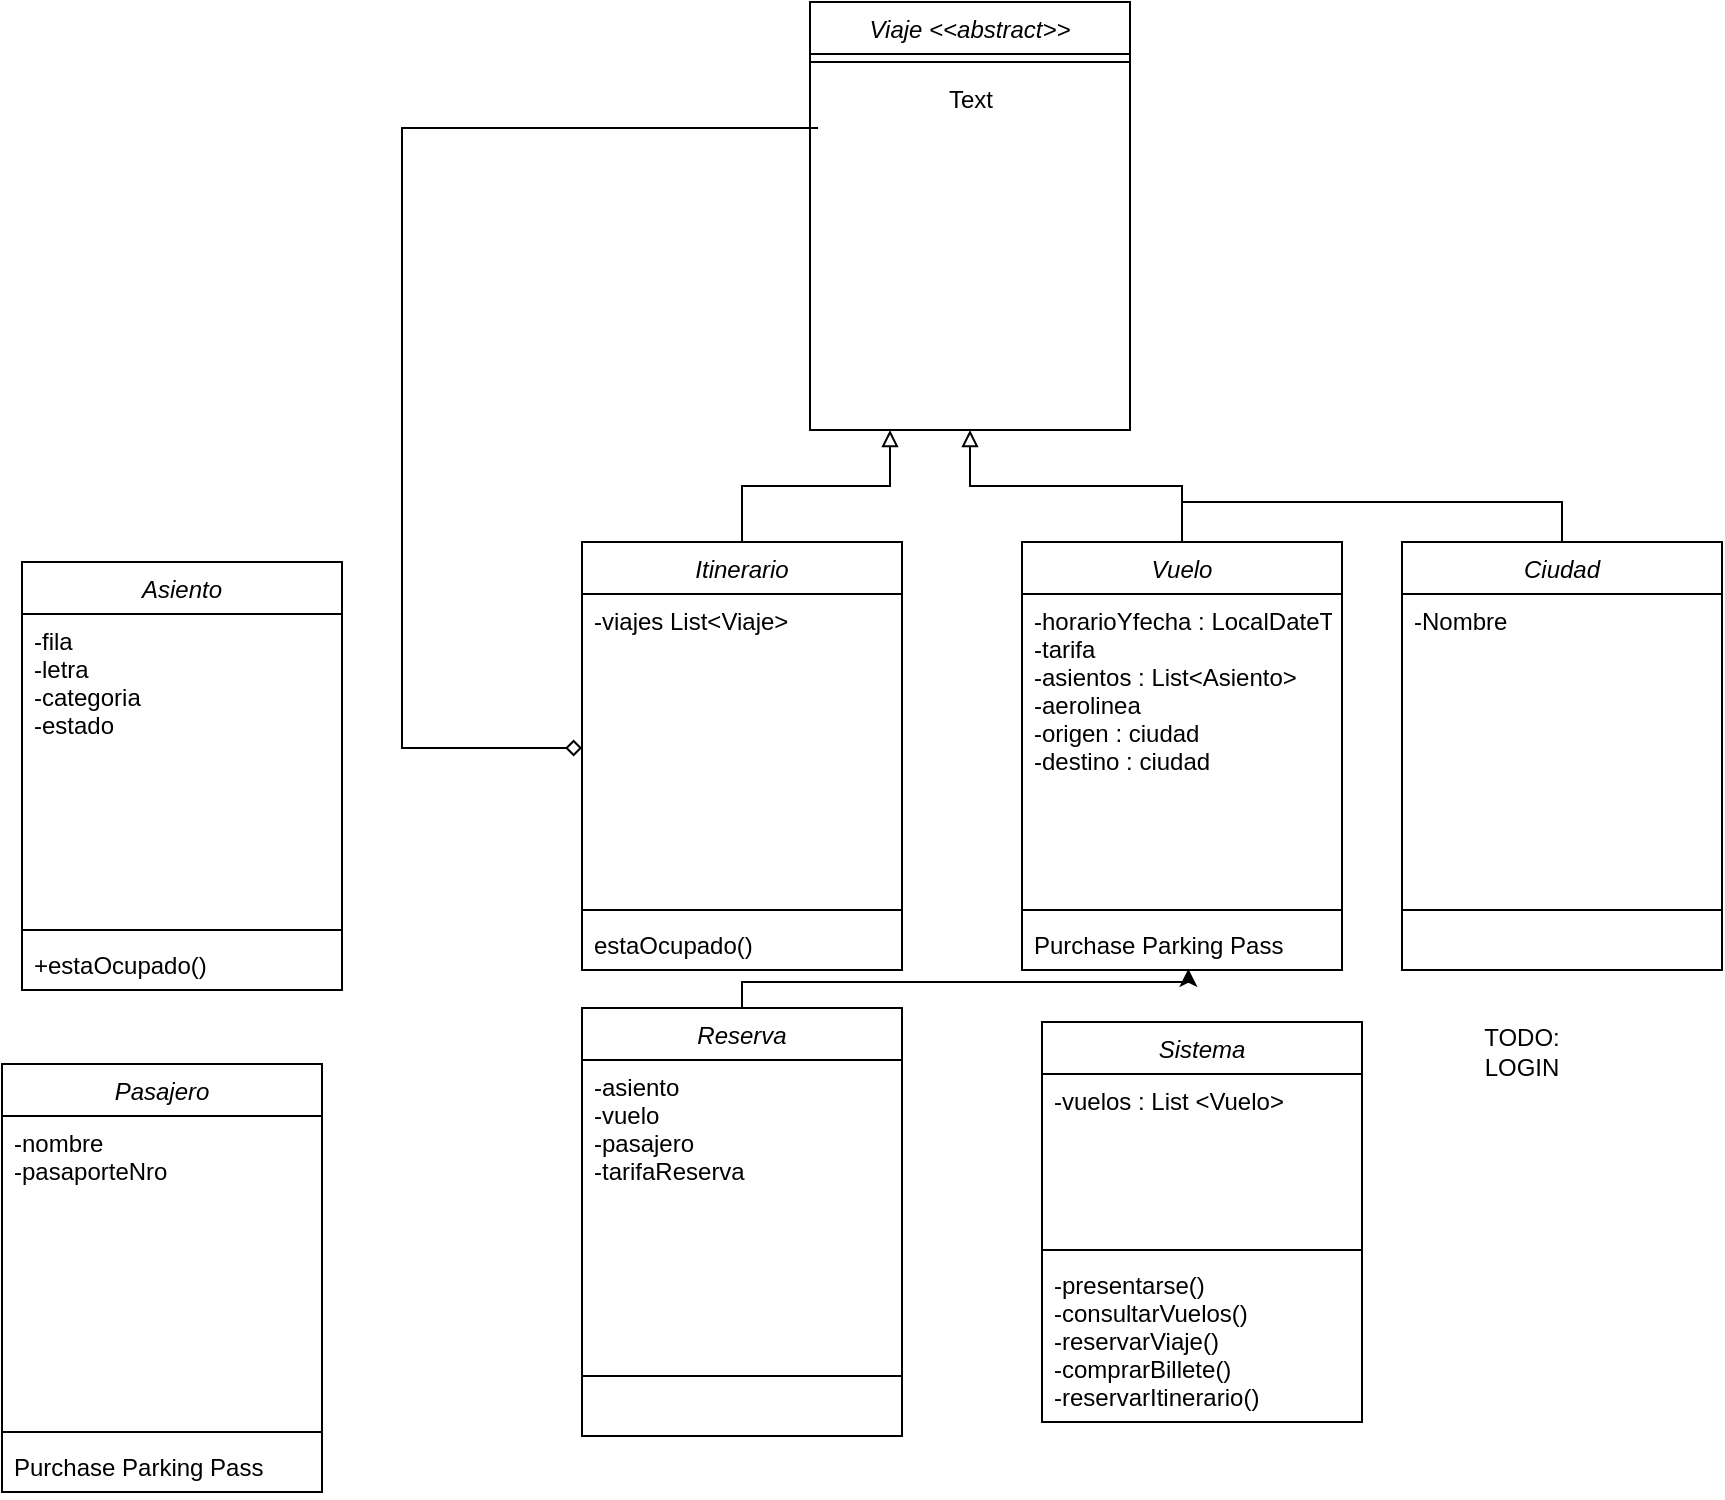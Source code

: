 <mxfile version="26.2.10">
  <diagram id="C5RBs43oDa-KdzZeNtuy" name="Page-1">
    <mxGraphModel dx="1373" dy="1471" grid="1" gridSize="10" guides="1" tooltips="1" connect="1" arrows="1" fold="1" page="1" pageScale="1" pageWidth="827" pageHeight="1169" math="0" shadow="0">
      <root>
        <mxCell id="WIyWlLk6GJQsqaUBKTNV-0" />
        <mxCell id="WIyWlLk6GJQsqaUBKTNV-1" parent="WIyWlLk6GJQsqaUBKTNV-0" />
        <mxCell id="dA4MM9OdtqrwGqWhIea1-58" style="edgeStyle=orthogonalEdgeStyle;rounded=0;orthogonalLoop=1;jettySize=auto;html=1;exitX=0.5;exitY=0;exitDx=0;exitDy=0;entryX=0.5;entryY=0;entryDx=0;entryDy=0;endArrow=none;startFill=0;" edge="1" parent="WIyWlLk6GJQsqaUBKTNV-1" source="dA4MM9OdtqrwGqWhIea1-0" target="dA4MM9OdtqrwGqWhIea1-49">
          <mxGeometry relative="1" as="geometry">
            <mxPoint x="250" y="69.729" as="targetPoint" />
            <mxPoint x="480" y="69.97" as="sourcePoint" />
          </mxGeometry>
        </mxCell>
        <mxCell id="dA4MM9OdtqrwGqWhIea1-61" style="edgeStyle=orthogonalEdgeStyle;rounded=0;orthogonalLoop=1;jettySize=auto;html=1;entryX=0.5;entryY=1;entryDx=0;entryDy=0;endArrow=block;endFill=0;" edge="1" parent="WIyWlLk6GJQsqaUBKTNV-1" source="dA4MM9OdtqrwGqWhIea1-0" target="dA4MM9OdtqrwGqWhIea1-45">
          <mxGeometry relative="1" as="geometry" />
        </mxCell>
        <mxCell id="dA4MM9OdtqrwGqWhIea1-0" value="Vuelo" style="swimlane;fontStyle=2;align=center;verticalAlign=top;childLayout=stackLayout;horizontal=1;startSize=26;horizontalStack=0;resizeParent=1;resizeLast=0;collapsible=1;marginBottom=0;rounded=0;shadow=0;strokeWidth=1;" vertex="1" parent="WIyWlLk6GJQsqaUBKTNV-1">
          <mxGeometry x="440" y="110" width="160" height="214" as="geometry">
            <mxRectangle x="230" y="140" width="160" height="26" as="alternateBounds" />
          </mxGeometry>
        </mxCell>
        <mxCell id="dA4MM9OdtqrwGqWhIea1-1" value="-horarioYfecha : LocalDateTime&#xa;-tarifa&#xa;-asientos : List&lt;Asiento&gt;&#xa;-aerolinea&#xa;-origen : ciudad&#xa;-destino : ciudad" style="text;align=left;verticalAlign=top;spacingLeft=4;spacingRight=4;overflow=hidden;rotatable=0;points=[[0,0.5],[1,0.5]];portConstraint=eastwest;" vertex="1" parent="dA4MM9OdtqrwGqWhIea1-0">
          <mxGeometry y="26" width="160" height="154" as="geometry" />
        </mxCell>
        <mxCell id="dA4MM9OdtqrwGqWhIea1-4" value="" style="line;html=1;strokeWidth=1;align=left;verticalAlign=middle;spacingTop=-1;spacingLeft=3;spacingRight=3;rotatable=0;labelPosition=right;points=[];portConstraint=eastwest;" vertex="1" parent="dA4MM9OdtqrwGqWhIea1-0">
          <mxGeometry y="180" width="160" height="8" as="geometry" />
        </mxCell>
        <mxCell id="dA4MM9OdtqrwGqWhIea1-5" value="Purchase Parking Pass" style="text;align=left;verticalAlign=top;spacingLeft=4;spacingRight=4;overflow=hidden;rotatable=0;points=[[0,0.5],[1,0.5]];portConstraint=eastwest;" vertex="1" parent="dA4MM9OdtqrwGqWhIea1-0">
          <mxGeometry y="188" width="160" height="26" as="geometry" />
        </mxCell>
        <mxCell id="dA4MM9OdtqrwGqWhIea1-11" value="Sistema" style="swimlane;fontStyle=2;align=center;verticalAlign=top;childLayout=stackLayout;horizontal=1;startSize=26;horizontalStack=0;resizeParent=1;resizeLast=0;collapsible=1;marginBottom=0;rounded=0;shadow=0;strokeWidth=1;" vertex="1" parent="WIyWlLk6GJQsqaUBKTNV-1">
          <mxGeometry x="450" y="350" width="160" height="200" as="geometry">
            <mxRectangle x="230" y="140" width="160" height="26" as="alternateBounds" />
          </mxGeometry>
        </mxCell>
        <mxCell id="dA4MM9OdtqrwGqWhIea1-12" value="-vuelos : List &lt;Vuelo&gt;" style="text;align=left;verticalAlign=top;spacingLeft=4;spacingRight=4;overflow=hidden;rotatable=0;points=[[0,0.5],[1,0.5]];portConstraint=eastwest;" vertex="1" parent="dA4MM9OdtqrwGqWhIea1-11">
          <mxGeometry y="26" width="160" height="84" as="geometry" />
        </mxCell>
        <mxCell id="dA4MM9OdtqrwGqWhIea1-15" value="" style="line;html=1;strokeWidth=1;align=left;verticalAlign=middle;spacingTop=-1;spacingLeft=3;spacingRight=3;rotatable=0;labelPosition=right;points=[];portConstraint=eastwest;" vertex="1" parent="dA4MM9OdtqrwGqWhIea1-11">
          <mxGeometry y="110" width="160" height="8" as="geometry" />
        </mxCell>
        <mxCell id="dA4MM9OdtqrwGqWhIea1-16" value="-presentarse()&#xa;-consultarVuelos()&#xa;-reservarViaje()&#xa;-comprarBillete()&#xa;-reservarItinerario()" style="text;align=left;verticalAlign=top;spacingLeft=4;spacingRight=4;overflow=hidden;rotatable=0;points=[[0,0.5],[1,0.5]];portConstraint=eastwest;" vertex="1" parent="dA4MM9OdtqrwGqWhIea1-11">
          <mxGeometry y="118" width="160" height="82" as="geometry" />
        </mxCell>
        <mxCell id="dA4MM9OdtqrwGqWhIea1-17" value="&lt;div&gt;TODO:&lt;/div&gt;&lt;div&gt;LOGIN&lt;/div&gt;" style="text;html=1;align=center;verticalAlign=middle;whiteSpace=wrap;rounded=0;" vertex="1" parent="WIyWlLk6GJQsqaUBKTNV-1">
          <mxGeometry x="660" y="350" width="60" height="30" as="geometry" />
        </mxCell>
        <mxCell id="dA4MM9OdtqrwGqWhIea1-32" value="Pasajero" style="swimlane;fontStyle=2;align=center;verticalAlign=top;childLayout=stackLayout;horizontal=1;startSize=26;horizontalStack=0;resizeParent=1;resizeLast=0;collapsible=1;marginBottom=0;rounded=0;shadow=0;strokeWidth=1;" vertex="1" parent="WIyWlLk6GJQsqaUBKTNV-1">
          <mxGeometry x="-70" y="371" width="160" height="214" as="geometry">
            <mxRectangle x="230" y="140" width="160" height="26" as="alternateBounds" />
          </mxGeometry>
        </mxCell>
        <mxCell id="dA4MM9OdtqrwGqWhIea1-33" value="-nombre&#xa;-pasaporteNro" style="text;align=left;verticalAlign=top;spacingLeft=4;spacingRight=4;overflow=hidden;rotatable=0;points=[[0,0.5],[1,0.5]];portConstraint=eastwest;" vertex="1" parent="dA4MM9OdtqrwGqWhIea1-32">
          <mxGeometry y="26" width="160" height="154" as="geometry" />
        </mxCell>
        <mxCell id="dA4MM9OdtqrwGqWhIea1-34" value="" style="line;html=1;strokeWidth=1;align=left;verticalAlign=middle;spacingTop=-1;spacingLeft=3;spacingRight=3;rotatable=0;labelPosition=right;points=[];portConstraint=eastwest;" vertex="1" parent="dA4MM9OdtqrwGqWhIea1-32">
          <mxGeometry y="180" width="160" height="8" as="geometry" />
        </mxCell>
        <mxCell id="dA4MM9OdtqrwGqWhIea1-35" value="Purchase Parking Pass" style="text;align=left;verticalAlign=top;spacingLeft=4;spacingRight=4;overflow=hidden;rotatable=0;points=[[0,0.5],[1,0.5]];portConstraint=eastwest;" vertex="1" parent="dA4MM9OdtqrwGqWhIea1-32">
          <mxGeometry y="188" width="160" height="26" as="geometry" />
        </mxCell>
        <mxCell id="dA4MM9OdtqrwGqWhIea1-36" value="Asiento" style="swimlane;fontStyle=2;align=center;verticalAlign=top;childLayout=stackLayout;horizontal=1;startSize=26;horizontalStack=0;resizeParent=1;resizeLast=0;collapsible=1;marginBottom=0;rounded=0;shadow=0;strokeWidth=1;" vertex="1" parent="WIyWlLk6GJQsqaUBKTNV-1">
          <mxGeometry x="-60" y="120" width="160" height="214" as="geometry">
            <mxRectangle x="230" y="140" width="160" height="26" as="alternateBounds" />
          </mxGeometry>
        </mxCell>
        <mxCell id="dA4MM9OdtqrwGqWhIea1-37" value="-fila&#xa;-letra&#xa;-categoria&#xa;-estado" style="text;align=left;verticalAlign=top;spacingLeft=4;spacingRight=4;overflow=hidden;rotatable=0;points=[[0,0.5],[1,0.5]];portConstraint=eastwest;" vertex="1" parent="dA4MM9OdtqrwGqWhIea1-36">
          <mxGeometry y="26" width="160" height="154" as="geometry" />
        </mxCell>
        <mxCell id="dA4MM9OdtqrwGqWhIea1-38" value="" style="line;html=1;strokeWidth=1;align=left;verticalAlign=middle;spacingTop=-1;spacingLeft=3;spacingRight=3;rotatable=0;labelPosition=right;points=[];portConstraint=eastwest;" vertex="1" parent="dA4MM9OdtqrwGqWhIea1-36">
          <mxGeometry y="180" width="160" height="8" as="geometry" />
        </mxCell>
        <mxCell id="dA4MM9OdtqrwGqWhIea1-39" value="+estaOcupado()" style="text;align=left;verticalAlign=top;spacingLeft=4;spacingRight=4;overflow=hidden;rotatable=0;points=[[0,0.5],[1,0.5]];portConstraint=eastwest;" vertex="1" parent="dA4MM9OdtqrwGqWhIea1-36">
          <mxGeometry y="188" width="160" height="26" as="geometry" />
        </mxCell>
        <mxCell id="dA4MM9OdtqrwGqWhIea1-40" value="Reserva" style="swimlane;fontStyle=2;align=center;verticalAlign=top;childLayout=stackLayout;horizontal=1;startSize=26;horizontalStack=0;resizeParent=1;resizeLast=0;collapsible=1;marginBottom=0;rounded=0;shadow=0;strokeWidth=1;" vertex="1" parent="WIyWlLk6GJQsqaUBKTNV-1">
          <mxGeometry x="220" y="343" width="160" height="214" as="geometry">
            <mxRectangle x="230" y="140" width="160" height="26" as="alternateBounds" />
          </mxGeometry>
        </mxCell>
        <mxCell id="dA4MM9OdtqrwGqWhIea1-41" value="-asiento&#xa;-vuelo&#xa;-pasajero&#xa;-tarifaReserva&#xa;" style="text;align=left;verticalAlign=top;spacingLeft=4;spacingRight=4;overflow=hidden;rotatable=0;points=[[0,0.5],[1,0.5]];portConstraint=eastwest;" vertex="1" parent="dA4MM9OdtqrwGqWhIea1-40">
          <mxGeometry y="26" width="160" height="154" as="geometry" />
        </mxCell>
        <mxCell id="dA4MM9OdtqrwGqWhIea1-42" value="" style="line;html=1;strokeWidth=1;align=left;verticalAlign=middle;spacingTop=-1;spacingLeft=3;spacingRight=3;rotatable=0;labelPosition=right;points=[];portConstraint=eastwest;" vertex="1" parent="dA4MM9OdtqrwGqWhIea1-40">
          <mxGeometry y="180" width="160" height="8" as="geometry" />
        </mxCell>
        <mxCell id="dA4MM9OdtqrwGqWhIea1-45" value="Viaje &lt;&lt;abstract&gt;&gt;" style="swimlane;fontStyle=2;align=center;verticalAlign=top;childLayout=stackLayout;horizontal=1;startSize=26;horizontalStack=0;resizeParent=1;resizeLast=0;collapsible=1;marginBottom=0;rounded=0;shadow=0;strokeWidth=1;" vertex="1" parent="WIyWlLk6GJQsqaUBKTNV-1">
          <mxGeometry x="334" y="-160" width="160" height="214" as="geometry">
            <mxRectangle x="230" y="140" width="160" height="26" as="alternateBounds" />
          </mxGeometry>
        </mxCell>
        <mxCell id="dA4MM9OdtqrwGqWhIea1-47" value="" style="line;html=1;strokeWidth=1;align=left;verticalAlign=middle;spacingTop=-1;spacingLeft=3;spacingRight=3;rotatable=0;labelPosition=right;points=[];portConstraint=eastwest;" vertex="1" parent="dA4MM9OdtqrwGqWhIea1-45">
          <mxGeometry y="26" width="160" height="8" as="geometry" />
        </mxCell>
        <mxCell id="dA4MM9OdtqrwGqWhIea1-63" value="Text" style="text;html=1;align=center;verticalAlign=middle;resizable=0;points=[];autosize=1;strokeColor=none;fillColor=none;" vertex="1" parent="dA4MM9OdtqrwGqWhIea1-45">
          <mxGeometry y="34" width="160" height="30" as="geometry" />
        </mxCell>
        <mxCell id="dA4MM9OdtqrwGqWhIea1-49" value="Ciudad" style="swimlane;fontStyle=2;align=center;verticalAlign=top;childLayout=stackLayout;horizontal=1;startSize=26;horizontalStack=0;resizeParent=1;resizeLast=0;collapsible=1;marginBottom=0;rounded=0;shadow=0;strokeWidth=1;" vertex="1" parent="WIyWlLk6GJQsqaUBKTNV-1">
          <mxGeometry x="630" y="110" width="160" height="214" as="geometry">
            <mxRectangle x="230" y="140" width="160" height="26" as="alternateBounds" />
          </mxGeometry>
        </mxCell>
        <mxCell id="dA4MM9OdtqrwGqWhIea1-50" value="-Nombre" style="text;align=left;verticalAlign=top;spacingLeft=4;spacingRight=4;overflow=hidden;rotatable=0;points=[[0,0.5],[1,0.5]];portConstraint=eastwest;" vertex="1" parent="dA4MM9OdtqrwGqWhIea1-49">
          <mxGeometry y="26" width="160" height="154" as="geometry" />
        </mxCell>
        <mxCell id="dA4MM9OdtqrwGqWhIea1-51" value="" style="line;html=1;strokeWidth=1;align=left;verticalAlign=middle;spacingTop=-1;spacingLeft=3;spacingRight=3;rotatable=0;labelPosition=right;points=[];portConstraint=eastwest;" vertex="1" parent="dA4MM9OdtqrwGqWhIea1-49">
          <mxGeometry y="180" width="160" height="8" as="geometry" />
        </mxCell>
        <mxCell id="dA4MM9OdtqrwGqWhIea1-60" style="edgeStyle=orthogonalEdgeStyle;rounded=0;orthogonalLoop=1;jettySize=auto;html=1;endArrow=block;endFill=0;entryX=0.25;entryY=1;entryDx=0;entryDy=0;" edge="1" parent="WIyWlLk6GJQsqaUBKTNV-1" source="dA4MM9OdtqrwGqWhIea1-53" target="dA4MM9OdtqrwGqWhIea1-45">
          <mxGeometry relative="1" as="geometry">
            <mxPoint x="370" y="60" as="targetPoint" />
          </mxGeometry>
        </mxCell>
        <mxCell id="dA4MM9OdtqrwGqWhIea1-53" value="Itinerario" style="swimlane;fontStyle=2;align=center;verticalAlign=top;childLayout=stackLayout;horizontal=1;startSize=26;horizontalStack=0;resizeParent=1;resizeLast=0;collapsible=1;marginBottom=0;rounded=0;shadow=0;strokeWidth=1;" vertex="1" parent="WIyWlLk6GJQsqaUBKTNV-1">
          <mxGeometry x="220" y="110" width="160" height="214" as="geometry">
            <mxRectangle x="230" y="140" width="160" height="26" as="alternateBounds" />
          </mxGeometry>
        </mxCell>
        <mxCell id="dA4MM9OdtqrwGqWhIea1-54" value="-viajes List&lt;Viaje&gt;" style="text;align=left;verticalAlign=top;spacingLeft=4;spacingRight=4;overflow=hidden;rotatable=0;points=[[0,0.5],[1,0.5]];portConstraint=eastwest;" vertex="1" parent="dA4MM9OdtqrwGqWhIea1-53">
          <mxGeometry y="26" width="160" height="154" as="geometry" />
        </mxCell>
        <mxCell id="dA4MM9OdtqrwGqWhIea1-55" value="" style="line;html=1;strokeWidth=1;align=left;verticalAlign=middle;spacingTop=-1;spacingLeft=3;spacingRight=3;rotatable=0;labelPosition=right;points=[];portConstraint=eastwest;" vertex="1" parent="dA4MM9OdtqrwGqWhIea1-53">
          <mxGeometry y="180" width="160" height="8" as="geometry" />
        </mxCell>
        <mxCell id="dA4MM9OdtqrwGqWhIea1-56" value="estaOcupado()" style="text;align=left;verticalAlign=top;spacingLeft=4;spacingRight=4;overflow=hidden;rotatable=0;points=[[0,0.5],[1,0.5]];portConstraint=eastwest;" vertex="1" parent="dA4MM9OdtqrwGqWhIea1-53">
          <mxGeometry y="188" width="160" height="26" as="geometry" />
        </mxCell>
        <mxCell id="dA4MM9OdtqrwGqWhIea1-59" style="edgeStyle=orthogonalEdgeStyle;rounded=0;orthogonalLoop=1;jettySize=auto;html=1;exitX=0.5;exitY=0;exitDx=0;exitDy=0;entryX=0.52;entryY=0.978;entryDx=0;entryDy=0;entryPerimeter=0;" edge="1" parent="WIyWlLk6GJQsqaUBKTNV-1" source="dA4MM9OdtqrwGqWhIea1-40" target="dA4MM9OdtqrwGqWhIea1-5">
          <mxGeometry relative="1" as="geometry">
            <Array as="points">
              <mxPoint x="300" y="330" />
              <mxPoint x="523" y="330" />
            </Array>
          </mxGeometry>
        </mxCell>
        <mxCell id="dA4MM9OdtqrwGqWhIea1-62" style="edgeStyle=orthogonalEdgeStyle;rounded=0;orthogonalLoop=1;jettySize=auto;html=1;entryX=0.025;entryY=0.24;entryDx=0;entryDy=0;entryPerimeter=0;endArrow=none;startFill=0;startArrow=diamond;" edge="1" parent="WIyWlLk6GJQsqaUBKTNV-1" source="dA4MM9OdtqrwGqWhIea1-54">
          <mxGeometry relative="1" as="geometry">
            <mxPoint x="338.0" y="-97.04" as="targetPoint" />
            <Array as="points">
              <mxPoint x="130" y="213" />
              <mxPoint x="130" y="-97" />
            </Array>
          </mxGeometry>
        </mxCell>
      </root>
    </mxGraphModel>
  </diagram>
</mxfile>
